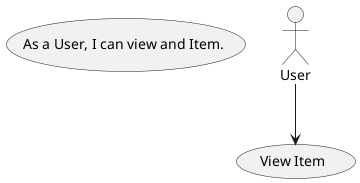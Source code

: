 @startuml
top to bottom direction
usecase UC6 as "
    As a User, I can view and Item.
"
actor User
User --> (View Item)
@enduml
